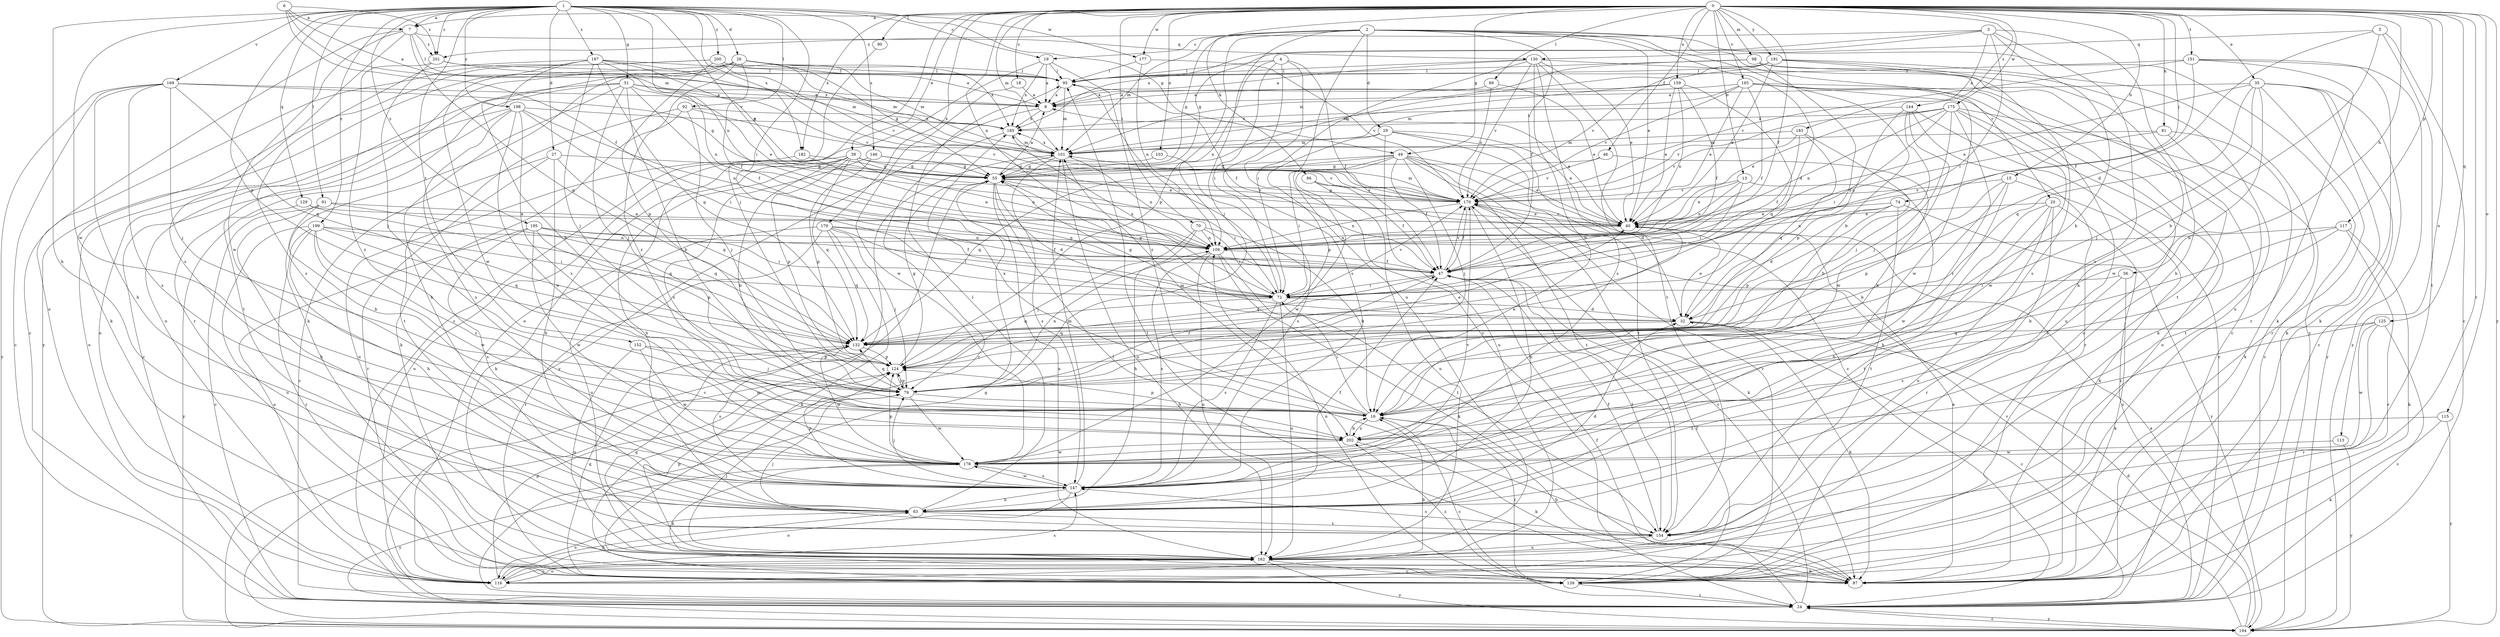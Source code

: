 strict digraph  {
0;
1;
2;
3;
4;
5;
6;
7;
8;
13;
15;
16;
18;
19;
20;
24;
26;
27;
29;
32;
35;
39;
40;
46;
47;
49;
51;
55;
56;
63;
70;
72;
74;
79;
81;
86;
87;
89;
90;
91;
92;
95;
98;
101;
103;
109;
113;
115;
116;
117;
124;
125;
129;
130;
132;
139;
144;
146;
147;
151;
152;
154;
159;
162;
165;
169;
170;
175;
177;
178;
179;
182;
183;
185;
191;
194;
195;
197;
198;
199;
200;
201;
202;
0 -> 7  [label=a];
0 -> 13  [label=b];
0 -> 15  [label=b];
0 -> 18  [label=c];
0 -> 35  [label=e];
0 -> 39  [label=e];
0 -> 46  [label=f];
0 -> 47  [label=f];
0 -> 49  [label=g];
0 -> 56  [label=h];
0 -> 70  [label=i];
0 -> 74  [label=j];
0 -> 79  [label=j];
0 -> 81  [label=k];
0 -> 86  [label=k];
0 -> 89  [label=l];
0 -> 90  [label=l];
0 -> 98  [label=m];
0 -> 101  [label=m];
0 -> 103  [label=n];
0 -> 109  [label=n];
0 -> 113  [label=o];
0 -> 115  [label=o];
0 -> 117  [label=p];
0 -> 125  [label=q];
0 -> 139  [label=r];
0 -> 144  [label=s];
0 -> 151  [label=t];
0 -> 159  [label=u];
0 -> 165  [label=v];
0 -> 175  [label=w];
0 -> 177  [label=w];
0 -> 179  [label=x];
0 -> 182  [label=x];
0 -> 191  [label=y];
0 -> 194  [label=y];
1 -> 7  [label=a];
1 -> 19  [label=c];
1 -> 26  [label=d];
1 -> 27  [label=d];
1 -> 49  [label=g];
1 -> 51  [label=g];
1 -> 63  [label=h];
1 -> 72  [label=i];
1 -> 91  [label=l];
1 -> 92  [label=l];
1 -> 109  [label=n];
1 -> 124  [label=p];
1 -> 129  [label=q];
1 -> 146  [label=s];
1 -> 152  [label=t];
1 -> 169  [label=v];
1 -> 170  [label=v];
1 -> 177  [label=w];
1 -> 178  [label=w];
1 -> 182  [label=x];
1 -> 195  [label=z];
1 -> 197  [label=z];
1 -> 198  [label=z];
1 -> 199  [label=z];
1 -> 200  [label=z];
1 -> 201  [label=z];
2 -> 16  [label=b];
2 -> 19  [label=c];
2 -> 20  [label=c];
2 -> 29  [label=d];
2 -> 32  [label=d];
2 -> 40  [label=e];
2 -> 47  [label=f];
2 -> 55  [label=g];
2 -> 79  [label=j];
2 -> 101  [label=m];
2 -> 124  [label=p];
2 -> 162  [label=u];
2 -> 194  [label=y];
3 -> 16  [label=b];
3 -> 55  [label=g];
3 -> 63  [label=h];
3 -> 72  [label=i];
3 -> 147  [label=s];
3 -> 183  [label=x];
3 -> 185  [label=x];
3 -> 201  [label=z];
4 -> 24  [label=c];
4 -> 47  [label=f];
4 -> 72  [label=i];
4 -> 95  [label=l];
4 -> 109  [label=n];
4 -> 147  [label=s];
5 -> 16  [label=b];
5 -> 24  [label=c];
5 -> 32  [label=d];
5 -> 130  [label=q];
5 -> 154  [label=t];
6 -> 7  [label=a];
6 -> 8  [label=a];
6 -> 47  [label=f];
6 -> 101  [label=m];
6 -> 201  [label=z];
7 -> 95  [label=l];
7 -> 116  [label=o];
7 -> 130  [label=q];
7 -> 132  [label=q];
7 -> 147  [label=s];
7 -> 178  [label=w];
7 -> 201  [label=z];
8 -> 185  [label=x];
8 -> 194  [label=y];
13 -> 40  [label=e];
13 -> 72  [label=i];
13 -> 109  [label=n];
13 -> 170  [label=v];
13 -> 178  [label=w];
15 -> 16  [label=b];
15 -> 63  [label=h];
15 -> 87  [label=k];
15 -> 124  [label=p];
15 -> 170  [label=v];
16 -> 24  [label=c];
16 -> 72  [label=i];
16 -> 101  [label=m];
16 -> 124  [label=p];
16 -> 139  [label=r];
16 -> 185  [label=x];
16 -> 202  [label=z];
18 -> 8  [label=a];
18 -> 178  [label=w];
19 -> 8  [label=a];
19 -> 95  [label=l];
19 -> 116  [label=o];
19 -> 185  [label=x];
19 -> 202  [label=z];
20 -> 24  [label=c];
20 -> 40  [label=e];
20 -> 63  [label=h];
20 -> 139  [label=r];
20 -> 154  [label=t];
20 -> 162  [label=u];
24 -> 47  [label=f];
24 -> 55  [label=g];
24 -> 170  [label=v];
24 -> 194  [label=y];
26 -> 47  [label=f];
26 -> 55  [label=g];
26 -> 87  [label=k];
26 -> 95  [label=l];
26 -> 101  [label=m];
26 -> 116  [label=o];
26 -> 139  [label=r];
26 -> 185  [label=x];
26 -> 194  [label=y];
26 -> 202  [label=z];
27 -> 24  [label=c];
27 -> 55  [label=g];
27 -> 63  [label=h];
27 -> 132  [label=q];
27 -> 139  [label=r];
29 -> 24  [label=c];
29 -> 40  [label=e];
29 -> 101  [label=m];
29 -> 124  [label=p];
29 -> 154  [label=t];
29 -> 162  [label=u];
32 -> 24  [label=c];
32 -> 40  [label=e];
32 -> 55  [label=g];
32 -> 87  [label=k];
32 -> 132  [label=q];
35 -> 8  [label=a];
35 -> 24  [label=c];
35 -> 40  [label=e];
35 -> 79  [label=j];
35 -> 87  [label=k];
35 -> 132  [label=q];
35 -> 139  [label=r];
35 -> 178  [label=w];
35 -> 194  [label=y];
39 -> 16  [label=b];
39 -> 55  [label=g];
39 -> 63  [label=h];
39 -> 87  [label=k];
39 -> 109  [label=n];
39 -> 116  [label=o];
39 -> 124  [label=p];
39 -> 132  [label=q];
39 -> 170  [label=v];
40 -> 8  [label=a];
40 -> 109  [label=n];
40 -> 170  [label=v];
46 -> 16  [label=b];
46 -> 55  [label=g];
46 -> 170  [label=v];
47 -> 72  [label=i];
47 -> 132  [label=q];
47 -> 154  [label=t];
47 -> 170  [label=v];
49 -> 32  [label=d];
49 -> 40  [label=e];
49 -> 47  [label=f];
49 -> 55  [label=g];
49 -> 72  [label=i];
49 -> 79  [label=j];
49 -> 132  [label=q];
49 -> 139  [label=r];
49 -> 154  [label=t];
49 -> 178  [label=w];
51 -> 8  [label=a];
51 -> 16  [label=b];
51 -> 40  [label=e];
51 -> 47  [label=f];
51 -> 63  [label=h];
51 -> 79  [label=j];
51 -> 116  [label=o];
51 -> 154  [label=t];
51 -> 170  [label=v];
55 -> 8  [label=a];
55 -> 24  [label=c];
55 -> 32  [label=d];
55 -> 72  [label=i];
55 -> 154  [label=t];
55 -> 162  [label=u];
55 -> 170  [label=v];
56 -> 72  [label=i];
56 -> 87  [label=k];
56 -> 147  [label=s];
63 -> 32  [label=d];
63 -> 47  [label=f];
63 -> 95  [label=l];
63 -> 116  [label=o];
63 -> 154  [label=t];
70 -> 16  [label=b];
70 -> 63  [label=h];
70 -> 72  [label=i];
70 -> 79  [label=j];
70 -> 109  [label=n];
72 -> 32  [label=d];
72 -> 55  [label=g];
72 -> 95  [label=l];
72 -> 132  [label=q];
72 -> 147  [label=s];
72 -> 162  [label=u];
72 -> 170  [label=v];
72 -> 185  [label=x];
74 -> 32  [label=d];
74 -> 40  [label=e];
74 -> 109  [label=n];
74 -> 124  [label=p];
74 -> 154  [label=t];
74 -> 194  [label=y];
79 -> 16  [label=b];
79 -> 40  [label=e];
79 -> 47  [label=f];
79 -> 109  [label=n];
79 -> 124  [label=p];
79 -> 132  [label=q];
79 -> 178  [label=w];
81 -> 87  [label=k];
81 -> 101  [label=m];
81 -> 109  [label=n];
81 -> 154  [label=t];
86 -> 47  [label=f];
86 -> 162  [label=u];
86 -> 170  [label=v];
87 -> 16  [label=b];
87 -> 40  [label=e];
87 -> 95  [label=l];
89 -> 8  [label=a];
89 -> 40  [label=e];
89 -> 170  [label=v];
90 -> 24  [label=c];
91 -> 16  [label=b];
91 -> 24  [label=c];
91 -> 40  [label=e];
91 -> 63  [label=h];
91 -> 132  [label=q];
92 -> 79  [label=j];
92 -> 87  [label=k];
92 -> 154  [label=t];
92 -> 170  [label=v];
92 -> 185  [label=x];
95 -> 8  [label=a];
95 -> 47  [label=f];
95 -> 101  [label=m];
98 -> 32  [label=d];
98 -> 95  [label=l];
98 -> 101  [label=m];
98 -> 154  [label=t];
98 -> 162  [label=u];
101 -> 55  [label=g];
101 -> 109  [label=n];
101 -> 147  [label=s];
101 -> 162  [label=u];
101 -> 185  [label=x];
103 -> 55  [label=g];
103 -> 147  [label=s];
109 -> 47  [label=f];
109 -> 87  [label=k];
109 -> 147  [label=s];
109 -> 154  [label=t];
109 -> 162  [label=u];
113 -> 178  [label=w];
113 -> 194  [label=y];
115 -> 87  [label=k];
115 -> 194  [label=y];
115 -> 202  [label=z];
116 -> 16  [label=b];
116 -> 63  [label=h];
116 -> 124  [label=p];
116 -> 147  [label=s];
116 -> 162  [label=u];
117 -> 16  [label=b];
117 -> 87  [label=k];
117 -> 109  [label=n];
117 -> 139  [label=r];
117 -> 202  [label=z];
124 -> 40  [label=e];
124 -> 55  [label=g];
124 -> 79  [label=j];
125 -> 24  [label=c];
125 -> 132  [label=q];
125 -> 139  [label=r];
125 -> 178  [label=w];
125 -> 202  [label=z];
129 -> 40  [label=e];
129 -> 132  [label=q];
129 -> 194  [label=y];
130 -> 8  [label=a];
130 -> 16  [label=b];
130 -> 24  [label=c];
130 -> 40  [label=e];
130 -> 72  [label=i];
130 -> 95  [label=l];
130 -> 147  [label=s];
130 -> 154  [label=t];
130 -> 170  [label=v];
132 -> 124  [label=p];
132 -> 147  [label=s];
132 -> 178  [label=w];
139 -> 24  [label=c];
139 -> 47  [label=f];
139 -> 109  [label=n];
139 -> 132  [label=q];
139 -> 202  [label=z];
144 -> 24  [label=c];
144 -> 79  [label=j];
144 -> 124  [label=p];
144 -> 139  [label=r];
144 -> 178  [label=w];
144 -> 185  [label=x];
146 -> 40  [label=e];
146 -> 55  [label=g];
146 -> 124  [label=p];
146 -> 202  [label=z];
147 -> 63  [label=h];
147 -> 79  [label=j];
147 -> 101  [label=m];
147 -> 116  [label=o];
147 -> 124  [label=p];
147 -> 170  [label=v];
147 -> 178  [label=w];
151 -> 47  [label=f];
151 -> 87  [label=k];
151 -> 95  [label=l];
151 -> 139  [label=r];
151 -> 170  [label=v];
151 -> 194  [label=y];
152 -> 79  [label=j];
152 -> 124  [label=p];
152 -> 162  [label=u];
152 -> 178  [label=w];
154 -> 47  [label=f];
154 -> 79  [label=j];
154 -> 147  [label=s];
154 -> 162  [label=u];
159 -> 8  [label=a];
159 -> 40  [label=e];
159 -> 47  [label=f];
159 -> 101  [label=m];
159 -> 109  [label=n];
159 -> 132  [label=q];
162 -> 79  [label=j];
162 -> 87  [label=k];
162 -> 116  [label=o];
162 -> 124  [label=p];
162 -> 132  [label=q];
162 -> 139  [label=r];
162 -> 194  [label=y];
165 -> 8  [label=a];
165 -> 40  [label=e];
165 -> 47  [label=f];
165 -> 87  [label=k];
165 -> 101  [label=m];
165 -> 116  [label=o];
165 -> 162  [label=u];
165 -> 170  [label=v];
165 -> 178  [label=w];
169 -> 8  [label=a];
169 -> 24  [label=c];
169 -> 55  [label=g];
169 -> 63  [label=h];
169 -> 79  [label=j];
169 -> 132  [label=q];
169 -> 147  [label=s];
169 -> 194  [label=y];
170 -> 40  [label=e];
170 -> 47  [label=f];
170 -> 55  [label=g];
170 -> 63  [label=h];
170 -> 87  [label=k];
170 -> 101  [label=m];
170 -> 109  [label=n];
175 -> 24  [label=c];
175 -> 40  [label=e];
175 -> 72  [label=i];
175 -> 79  [label=j];
175 -> 109  [label=n];
175 -> 116  [label=o];
175 -> 170  [label=v];
175 -> 178  [label=w];
175 -> 185  [label=x];
175 -> 202  [label=z];
177 -> 95  [label=l];
177 -> 109  [label=n];
177 -> 170  [label=v];
178 -> 87  [label=k];
178 -> 124  [label=p];
178 -> 147  [label=s];
178 -> 194  [label=y];
179 -> 47  [label=f];
179 -> 72  [label=i];
179 -> 79  [label=j];
179 -> 87  [label=k];
179 -> 109  [label=n];
179 -> 132  [label=q];
179 -> 139  [label=r];
179 -> 162  [label=u];
182 -> 55  [label=g];
182 -> 109  [label=n];
182 -> 162  [label=u];
183 -> 16  [label=b];
183 -> 47  [label=f];
183 -> 101  [label=m];
183 -> 132  [label=q];
183 -> 170  [label=v];
185 -> 101  [label=m];
185 -> 139  [label=r];
191 -> 40  [label=e];
191 -> 55  [label=g];
191 -> 63  [label=h];
191 -> 87  [label=k];
191 -> 95  [label=l];
191 -> 147  [label=s];
191 -> 170  [label=v];
194 -> 24  [label=c];
194 -> 32  [label=d];
194 -> 40  [label=e];
194 -> 101  [label=m];
194 -> 170  [label=v];
195 -> 47  [label=f];
195 -> 72  [label=i];
195 -> 109  [label=n];
195 -> 116  [label=o];
195 -> 124  [label=p];
195 -> 147  [label=s];
195 -> 178  [label=w];
197 -> 16  [label=b];
197 -> 55  [label=g];
197 -> 79  [label=j];
197 -> 95  [label=l];
197 -> 101  [label=m];
197 -> 109  [label=n];
197 -> 132  [label=q];
197 -> 147  [label=s];
197 -> 178  [label=w];
198 -> 24  [label=c];
198 -> 72  [label=i];
198 -> 109  [label=n];
198 -> 116  [label=o];
198 -> 147  [label=s];
198 -> 178  [label=w];
198 -> 185  [label=x];
198 -> 202  [label=z];
199 -> 63  [label=h];
199 -> 72  [label=i];
199 -> 109  [label=n];
199 -> 132  [label=q];
199 -> 139  [label=r];
199 -> 162  [label=u];
199 -> 178  [label=w];
199 -> 202  [label=z];
200 -> 8  [label=a];
200 -> 24  [label=c];
200 -> 87  [label=k];
200 -> 95  [label=l];
200 -> 101  [label=m];
200 -> 124  [label=p];
200 -> 170  [label=v];
201 -> 79  [label=j];
201 -> 95  [label=l];
201 -> 185  [label=x];
201 -> 202  [label=z];
202 -> 16  [label=b];
202 -> 87  [label=k];
202 -> 178  [label=w];
}
